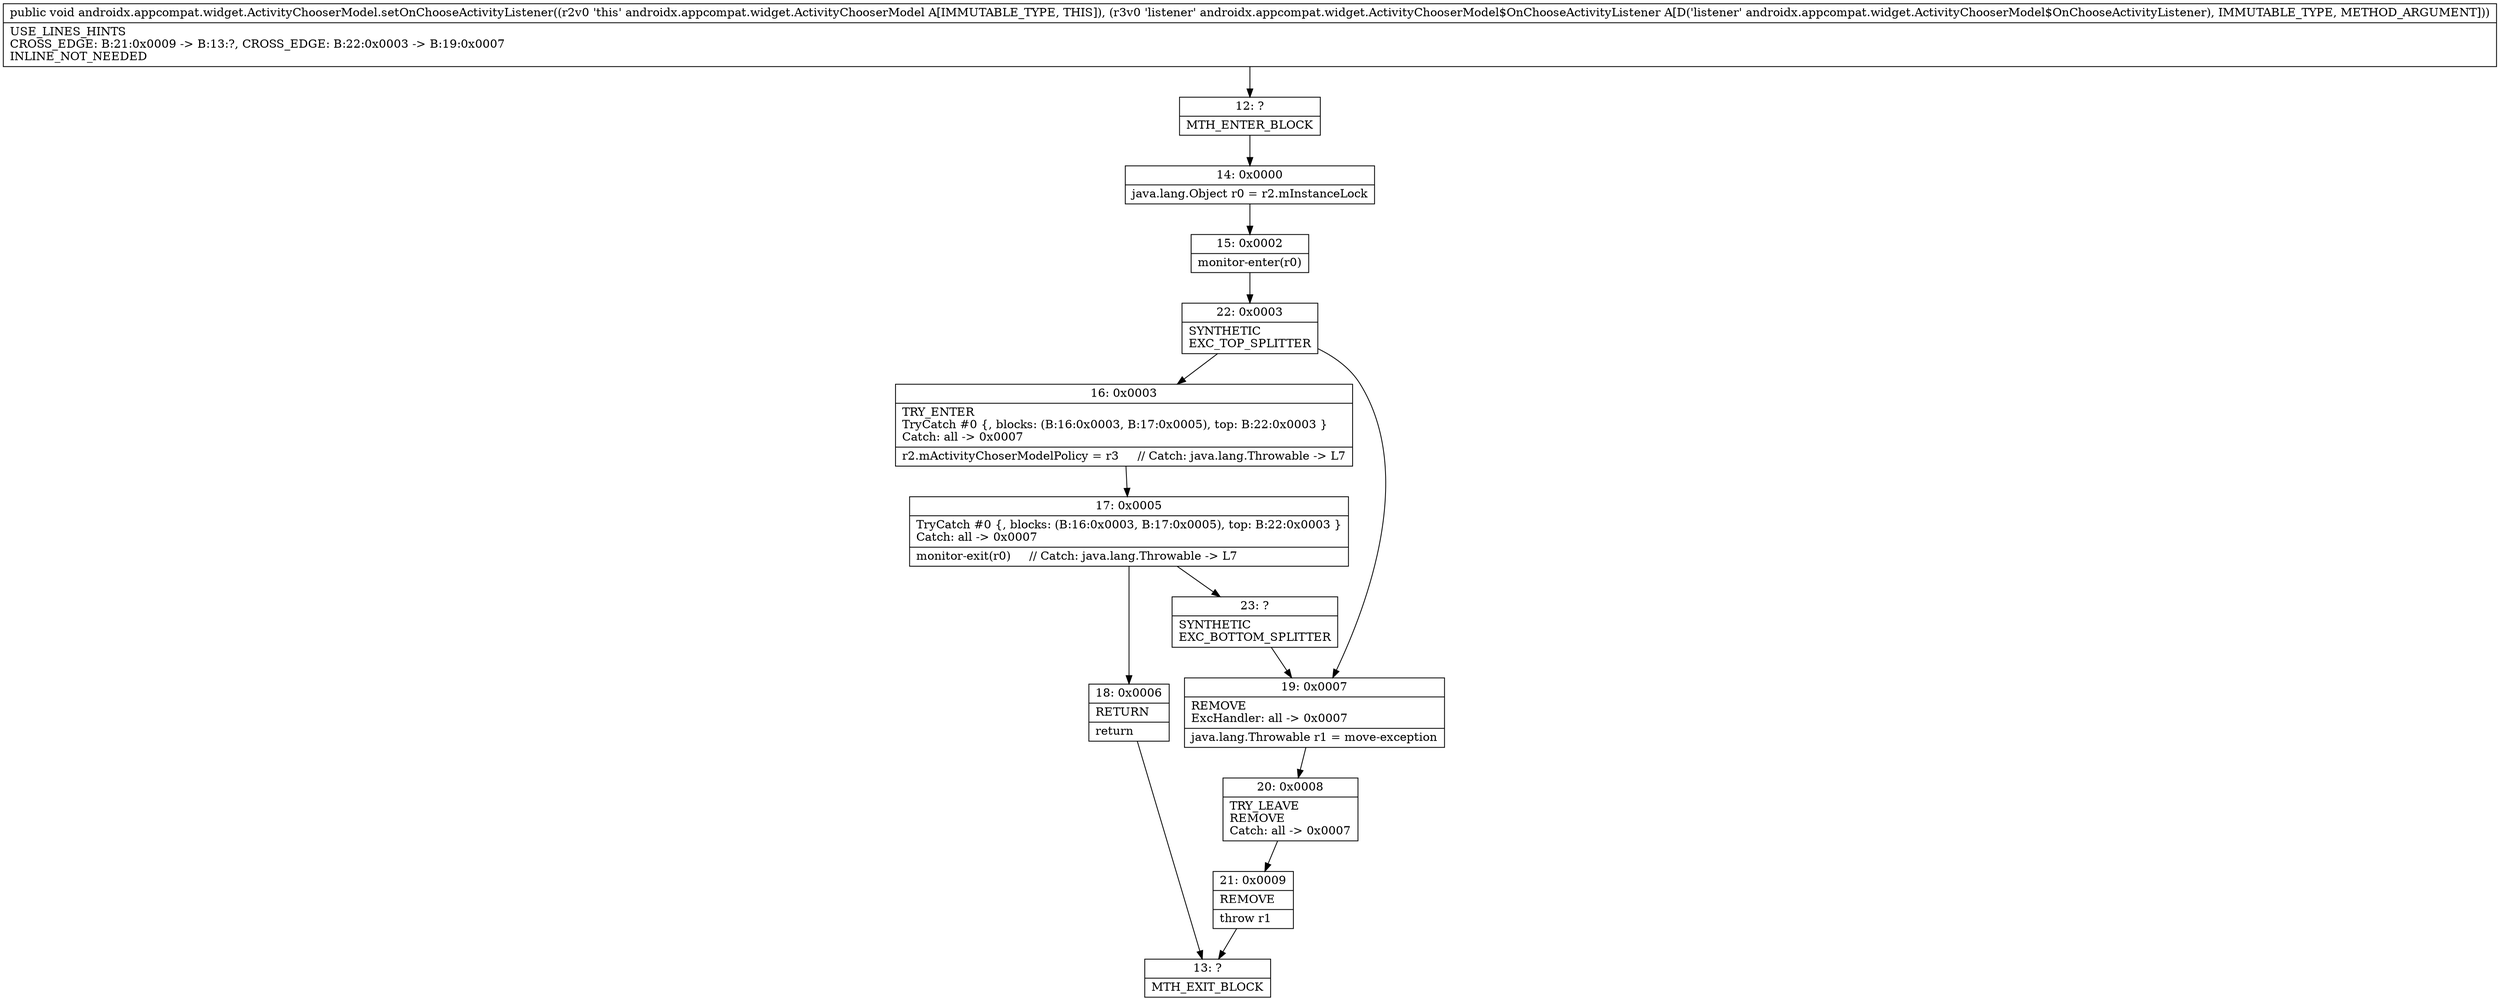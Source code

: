 digraph "CFG forandroidx.appcompat.widget.ActivityChooserModel.setOnChooseActivityListener(Landroidx\/appcompat\/widget\/ActivityChooserModel$OnChooseActivityListener;)V" {
Node_12 [shape=record,label="{12\:\ ?|MTH_ENTER_BLOCK\l}"];
Node_14 [shape=record,label="{14\:\ 0x0000|java.lang.Object r0 = r2.mInstanceLock\l}"];
Node_15 [shape=record,label="{15\:\ 0x0002|monitor\-enter(r0)\l}"];
Node_22 [shape=record,label="{22\:\ 0x0003|SYNTHETIC\lEXC_TOP_SPLITTER\l}"];
Node_16 [shape=record,label="{16\:\ 0x0003|TRY_ENTER\lTryCatch #0 \{, blocks: (B:16:0x0003, B:17:0x0005), top: B:22:0x0003 \}\lCatch: all \-\> 0x0007\l|r2.mActivityChoserModelPolicy = r3     \/\/ Catch: java.lang.Throwable \-\> L7\l}"];
Node_17 [shape=record,label="{17\:\ 0x0005|TryCatch #0 \{, blocks: (B:16:0x0003, B:17:0x0005), top: B:22:0x0003 \}\lCatch: all \-\> 0x0007\l|monitor\-exit(r0)     \/\/ Catch: java.lang.Throwable \-\> L7\l}"];
Node_18 [shape=record,label="{18\:\ 0x0006|RETURN\l|return\l}"];
Node_13 [shape=record,label="{13\:\ ?|MTH_EXIT_BLOCK\l}"];
Node_23 [shape=record,label="{23\:\ ?|SYNTHETIC\lEXC_BOTTOM_SPLITTER\l}"];
Node_19 [shape=record,label="{19\:\ 0x0007|REMOVE\lExcHandler: all \-\> 0x0007\l|java.lang.Throwable r1 = move\-exception\l}"];
Node_20 [shape=record,label="{20\:\ 0x0008|TRY_LEAVE\lREMOVE\lCatch: all \-\> 0x0007\l}"];
Node_21 [shape=record,label="{21\:\ 0x0009|REMOVE\l|throw r1\l}"];
MethodNode[shape=record,label="{public void androidx.appcompat.widget.ActivityChooserModel.setOnChooseActivityListener((r2v0 'this' androidx.appcompat.widget.ActivityChooserModel A[IMMUTABLE_TYPE, THIS]), (r3v0 'listener' androidx.appcompat.widget.ActivityChooserModel$OnChooseActivityListener A[D('listener' androidx.appcompat.widget.ActivityChooserModel$OnChooseActivityListener), IMMUTABLE_TYPE, METHOD_ARGUMENT]))  | USE_LINES_HINTS\lCROSS_EDGE: B:21:0x0009 \-\> B:13:?, CROSS_EDGE: B:22:0x0003 \-\> B:19:0x0007\lINLINE_NOT_NEEDED\l}"];
MethodNode -> Node_12;Node_12 -> Node_14;
Node_14 -> Node_15;
Node_15 -> Node_22;
Node_22 -> Node_16;
Node_22 -> Node_19;
Node_16 -> Node_17;
Node_17 -> Node_18;
Node_17 -> Node_23;
Node_18 -> Node_13;
Node_23 -> Node_19;
Node_19 -> Node_20;
Node_20 -> Node_21;
Node_21 -> Node_13;
}

